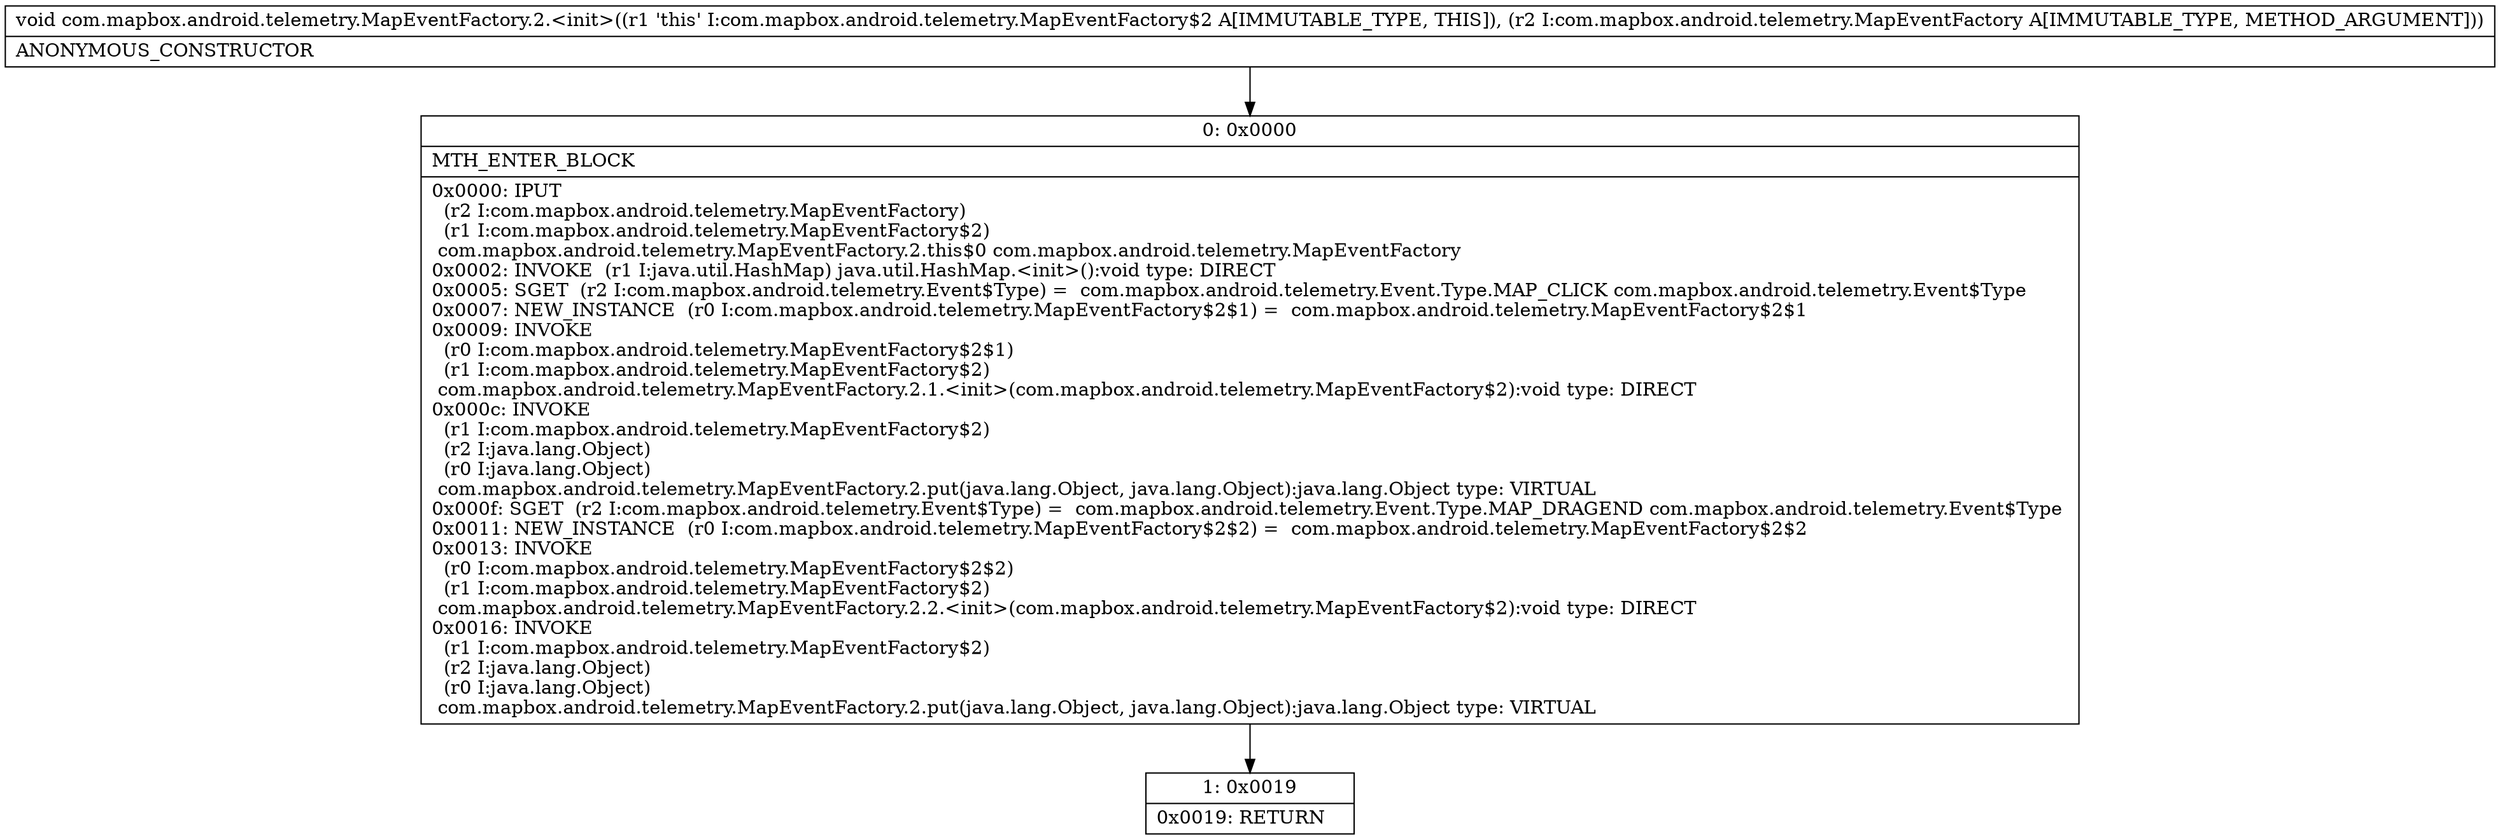 digraph "CFG forcom.mapbox.android.telemetry.MapEventFactory.2.\<init\>(Lcom\/mapbox\/android\/telemetry\/MapEventFactory;)V" {
Node_0 [shape=record,label="{0\:\ 0x0000|MTH_ENTER_BLOCK\l|0x0000: IPUT  \l  (r2 I:com.mapbox.android.telemetry.MapEventFactory)\l  (r1 I:com.mapbox.android.telemetry.MapEventFactory$2)\l com.mapbox.android.telemetry.MapEventFactory.2.this$0 com.mapbox.android.telemetry.MapEventFactory \l0x0002: INVOKE  (r1 I:java.util.HashMap) java.util.HashMap.\<init\>():void type: DIRECT \l0x0005: SGET  (r2 I:com.mapbox.android.telemetry.Event$Type) =  com.mapbox.android.telemetry.Event.Type.MAP_CLICK com.mapbox.android.telemetry.Event$Type \l0x0007: NEW_INSTANCE  (r0 I:com.mapbox.android.telemetry.MapEventFactory$2$1) =  com.mapbox.android.telemetry.MapEventFactory$2$1 \l0x0009: INVOKE  \l  (r0 I:com.mapbox.android.telemetry.MapEventFactory$2$1)\l  (r1 I:com.mapbox.android.telemetry.MapEventFactory$2)\l com.mapbox.android.telemetry.MapEventFactory.2.1.\<init\>(com.mapbox.android.telemetry.MapEventFactory$2):void type: DIRECT \l0x000c: INVOKE  \l  (r1 I:com.mapbox.android.telemetry.MapEventFactory$2)\l  (r2 I:java.lang.Object)\l  (r0 I:java.lang.Object)\l com.mapbox.android.telemetry.MapEventFactory.2.put(java.lang.Object, java.lang.Object):java.lang.Object type: VIRTUAL \l0x000f: SGET  (r2 I:com.mapbox.android.telemetry.Event$Type) =  com.mapbox.android.telemetry.Event.Type.MAP_DRAGEND com.mapbox.android.telemetry.Event$Type \l0x0011: NEW_INSTANCE  (r0 I:com.mapbox.android.telemetry.MapEventFactory$2$2) =  com.mapbox.android.telemetry.MapEventFactory$2$2 \l0x0013: INVOKE  \l  (r0 I:com.mapbox.android.telemetry.MapEventFactory$2$2)\l  (r1 I:com.mapbox.android.telemetry.MapEventFactory$2)\l com.mapbox.android.telemetry.MapEventFactory.2.2.\<init\>(com.mapbox.android.telemetry.MapEventFactory$2):void type: DIRECT \l0x0016: INVOKE  \l  (r1 I:com.mapbox.android.telemetry.MapEventFactory$2)\l  (r2 I:java.lang.Object)\l  (r0 I:java.lang.Object)\l com.mapbox.android.telemetry.MapEventFactory.2.put(java.lang.Object, java.lang.Object):java.lang.Object type: VIRTUAL \l}"];
Node_1 [shape=record,label="{1\:\ 0x0019|0x0019: RETURN   \l}"];
MethodNode[shape=record,label="{void com.mapbox.android.telemetry.MapEventFactory.2.\<init\>((r1 'this' I:com.mapbox.android.telemetry.MapEventFactory$2 A[IMMUTABLE_TYPE, THIS]), (r2 I:com.mapbox.android.telemetry.MapEventFactory A[IMMUTABLE_TYPE, METHOD_ARGUMENT]))  | ANONYMOUS_CONSTRUCTOR\l}"];
MethodNode -> Node_0;
Node_0 -> Node_1;
}

